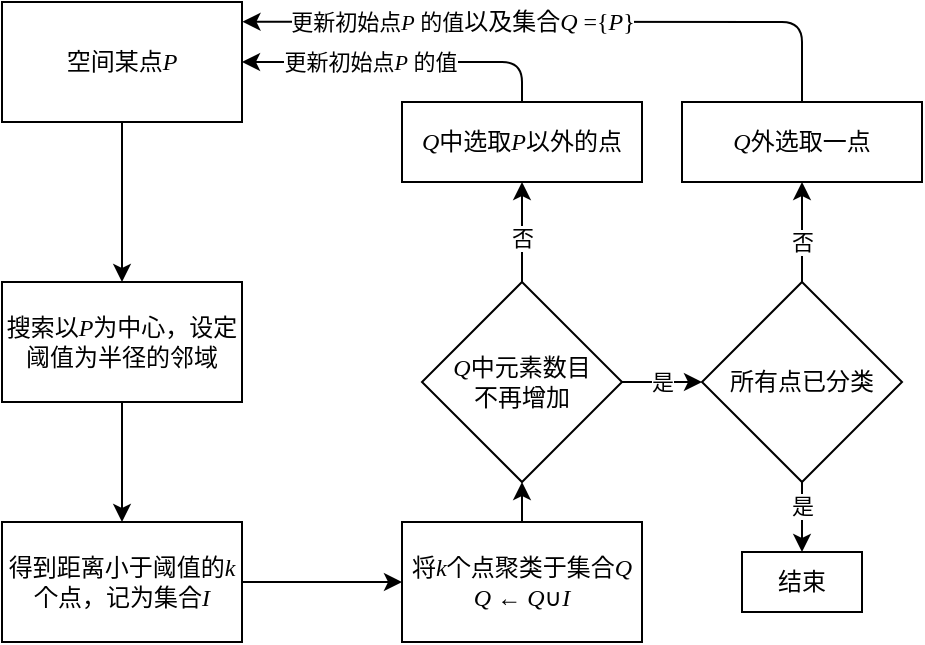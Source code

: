<mxfile>
    <diagram id="e1wD3KVhd7JDBpCpJtXP" name="Page-1">
        <mxGraphModel dx="186" dy="105" grid="1" gridSize="10" guides="1" tooltips="1" connect="1" arrows="1" fold="1" page="1" pageScale="1" pageWidth="827" pageHeight="1169" math="0" shadow="0">
            <root>
                <mxCell id="0"/>
                <mxCell id="1" parent="0"/>
                <mxCell id="4" value="" style="edgeStyle=none;html=1;fontFamily=FandolSong;" edge="1" parent="1" source="2" target="3">
                    <mxGeometry relative="1" as="geometry"/>
                </mxCell>
                <mxCell id="2" value="&lt;font face=&quot;FandolSong&quot;&gt;空间某点&lt;i&gt;P&lt;/i&gt;&lt;br&gt;&lt;/font&gt;" style="whiteSpace=wrap;html=1;" vertex="1" parent="1">
                    <mxGeometry x="90" y="110" width="120" height="60" as="geometry"/>
                </mxCell>
                <mxCell id="6" value="" style="edgeStyle=none;html=1;fontFamily=FandolSong;" edge="1" parent="1" source="3" target="5">
                    <mxGeometry relative="1" as="geometry"/>
                </mxCell>
                <mxCell id="3" value="&lt;font face=&quot;FandolSong&quot;&gt;搜索以&lt;i&gt;P&lt;/i&gt;为中心，设定阈值为半径的邻域&lt;/font&gt;" style="whiteSpace=wrap;html=1;" vertex="1" parent="1">
                    <mxGeometry x="90" y="250" width="120" height="60" as="geometry"/>
                </mxCell>
                <mxCell id="8" value="" style="edgeStyle=none;html=1;fontFamily=FandolSong;" edge="1" parent="1" source="5" target="7">
                    <mxGeometry relative="1" as="geometry"/>
                </mxCell>
                <mxCell id="5" value="&lt;span style=&quot;font-family: FandolSong;&quot;&gt;得到距离小于阈值的&lt;/span&gt;&lt;i style=&quot;font-family: FandolSong;&quot;&gt;k&lt;/i&gt;&lt;span style=&quot;font-family: FandolSong;&quot;&gt;个&lt;/span&gt;&lt;span style=&quot;font-family: FandolSong;&quot;&gt;点，记为集合&lt;i&gt;I&lt;/i&gt;&lt;/span&gt;" style="whiteSpace=wrap;html=1;" vertex="1" parent="1">
                    <mxGeometry x="90" y="370" width="120" height="60" as="geometry"/>
                </mxCell>
                <mxCell id="12" value="" style="edgeStyle=none;html=1;fontFamily=FandolSong;" edge="1" parent="1" source="7" target="11">
                    <mxGeometry relative="1" as="geometry"/>
                </mxCell>
                <mxCell id="7" value="&lt;font face=&quot;FandolSong&quot;&gt;将&lt;i&gt;k&lt;/i&gt;个点聚类于集合&lt;i&gt;Q&lt;/i&gt;&lt;br&gt;&lt;/font&gt;&lt;font style=&quot;&quot; face=&quot;FandolSong&quot;&gt;&lt;i&gt;Q&amp;nbsp;&lt;/i&gt;←&amp;nbsp;&lt;i&gt;Q&lt;/i&gt;∪&lt;i&gt;I&lt;/i&gt;&lt;/font&gt;" style="whiteSpace=wrap;html=1;" vertex="1" parent="1">
                    <mxGeometry x="290" y="370" width="120" height="60" as="geometry"/>
                </mxCell>
                <mxCell id="14" value="" style="edgeStyle=none;html=1;fontFamily=FandolSong;entryX=0;entryY=0.5;entryDx=0;entryDy=0;" edge="1" parent="1" source="11" target="22">
                    <mxGeometry relative="1" as="geometry">
                        <mxPoint x="440" y="300" as="targetPoint"/>
                    </mxGeometry>
                </mxCell>
                <mxCell id="15" value="是" style="edgeLabel;html=1;align=center;verticalAlign=middle;resizable=0;points=[];fontFamily=FandolSong;" vertex="1" connectable="0" parent="14">
                    <mxGeometry x="-0.246" y="-1" relative="1" as="geometry">
                        <mxPoint x="5" y="-1" as="offset"/>
                    </mxGeometry>
                </mxCell>
                <mxCell id="17" value="" style="edgeStyle=none;html=1;fontFamily=FandolSong;" edge="1" parent="1" source="11" target="16">
                    <mxGeometry relative="1" as="geometry"/>
                </mxCell>
                <mxCell id="20" value="否" style="edgeLabel;html=1;align=center;verticalAlign=middle;resizable=0;points=[];fontFamily=FandolSong;" vertex="1" connectable="0" parent="17">
                    <mxGeometry x="-0.426" relative="1" as="geometry">
                        <mxPoint y="-8" as="offset"/>
                    </mxGeometry>
                </mxCell>
                <mxCell id="11" value="&lt;i&gt;Q&lt;/i&gt;中元素数目&lt;br&gt;不再增加" style="rhombus;whiteSpace=wrap;html=1;fontFamily=FandolSong;" vertex="1" parent="1">
                    <mxGeometry x="300" y="250" width="100" height="100" as="geometry"/>
                </mxCell>
                <mxCell id="18" value="" style="edgeStyle=none;html=1;fontFamily=FandolSong;" edge="1" parent="1" source="16" target="2">
                    <mxGeometry relative="1" as="geometry">
                        <Array as="points">
                            <mxPoint x="350" y="140"/>
                        </Array>
                    </mxGeometry>
                </mxCell>
                <mxCell id="19" value="更新初始点&lt;i&gt;P&amp;nbsp;&lt;/i&gt;的值" style="edgeLabel;html=1;align=center;verticalAlign=middle;resizable=0;points=[];fontFamily=FandolSong;" vertex="1" connectable="0" parent="18">
                    <mxGeometry x="-0.236" y="3" relative="1" as="geometry">
                        <mxPoint x="-35" y="-3" as="offset"/>
                    </mxGeometry>
                </mxCell>
                <mxCell id="16" value="&lt;i&gt;Q&lt;/i&gt;中选取&lt;i&gt;P&lt;/i&gt;以外的点" style="whiteSpace=wrap;html=1;fontFamily=FandolSong;" vertex="1" parent="1">
                    <mxGeometry x="290" y="160" width="120" height="40" as="geometry"/>
                </mxCell>
                <mxCell id="24" value="" style="edgeStyle=none;html=1;fontFamily=FandolSong;" edge="1" parent="1" source="22" target="23">
                    <mxGeometry relative="1" as="geometry"/>
                </mxCell>
                <mxCell id="31" value="是" style="edgeLabel;html=1;align=center;verticalAlign=middle;resizable=0;points=[];fontFamily=FandolSong;" vertex="1" connectable="0" parent="24">
                    <mxGeometry x="-0.337" y="1" relative="1" as="geometry">
                        <mxPoint x="-1" as="offset"/>
                    </mxGeometry>
                </mxCell>
                <mxCell id="26" value="" style="edgeStyle=none;html=1;fontFamily=FandolSong;entryX=0.5;entryY=1;entryDx=0;entryDy=0;" edge="1" parent="1" source="22" target="27">
                    <mxGeometry relative="1" as="geometry">
                        <mxPoint x="473.333" y="200" as="targetPoint"/>
                    </mxGeometry>
                </mxCell>
                <mxCell id="30" value="否" style="edgeLabel;html=1;align=center;verticalAlign=middle;resizable=0;points=[];fontFamily=FandolSong;" vertex="1" connectable="0" parent="26">
                    <mxGeometry x="-0.263" y="-1" relative="1" as="geometry">
                        <mxPoint x="-1" y="-2" as="offset"/>
                    </mxGeometry>
                </mxCell>
                <mxCell id="22" value="所有点已分类" style="rhombus;whiteSpace=wrap;html=1;fontFamily=FandolSong;" vertex="1" parent="1">
                    <mxGeometry x="440" y="250" width="100" height="100" as="geometry"/>
                </mxCell>
                <mxCell id="23" value="结束" style="whiteSpace=wrap;html=1;fontFamily=FandolSong;" vertex="1" parent="1">
                    <mxGeometry x="460" y="385" width="60" height="30" as="geometry"/>
                </mxCell>
                <mxCell id="28" style="edgeStyle=none;html=1;fontFamily=FandolSong;entryX=1.002;entryY=0.164;entryDx=0;entryDy=0;entryPerimeter=0;" edge="1" parent="1" source="27" target="2">
                    <mxGeometry relative="1" as="geometry">
                        <mxPoint x="290" y="110" as="targetPoint"/>
                        <Array as="points">
                            <mxPoint x="490" y="120"/>
                        </Array>
                    </mxGeometry>
                </mxCell>
                <mxCell id="29" value="更新初始点&lt;i&gt;P&amp;nbsp;&lt;/i&gt;的值&lt;span style=&quot;font-size: 12px;&quot;&gt;以及集合&lt;/span&gt;&lt;i style=&quot;font-size: 12px;&quot;&gt;Q&amp;nbsp;&lt;/i&gt;&lt;span style=&quot;font-size: 12px;&quot;&gt;={&lt;/span&gt;&lt;i style=&quot;font-size: 12px;&quot;&gt;P&lt;/i&gt;&lt;span style=&quot;font-size: 12px;&quot;&gt;}&lt;/span&gt;" style="edgeLabel;html=1;align=center;verticalAlign=middle;resizable=0;points=[];fontFamily=FandolSong;" vertex="1" connectable="0" parent="28">
                    <mxGeometry x="0.481" y="1" relative="1" as="geometry">
                        <mxPoint x="27" y="-1" as="offset"/>
                    </mxGeometry>
                </mxCell>
                <mxCell id="27" value="&lt;i&gt;Q&lt;/i&gt;外选取一点" style="whiteSpace=wrap;html=1;fontFamily=FandolSong;" vertex="1" parent="1">
                    <mxGeometry x="430" y="160" width="120" height="40" as="geometry"/>
                </mxCell>
            </root>
        </mxGraphModel>
    </diagram>
</mxfile>